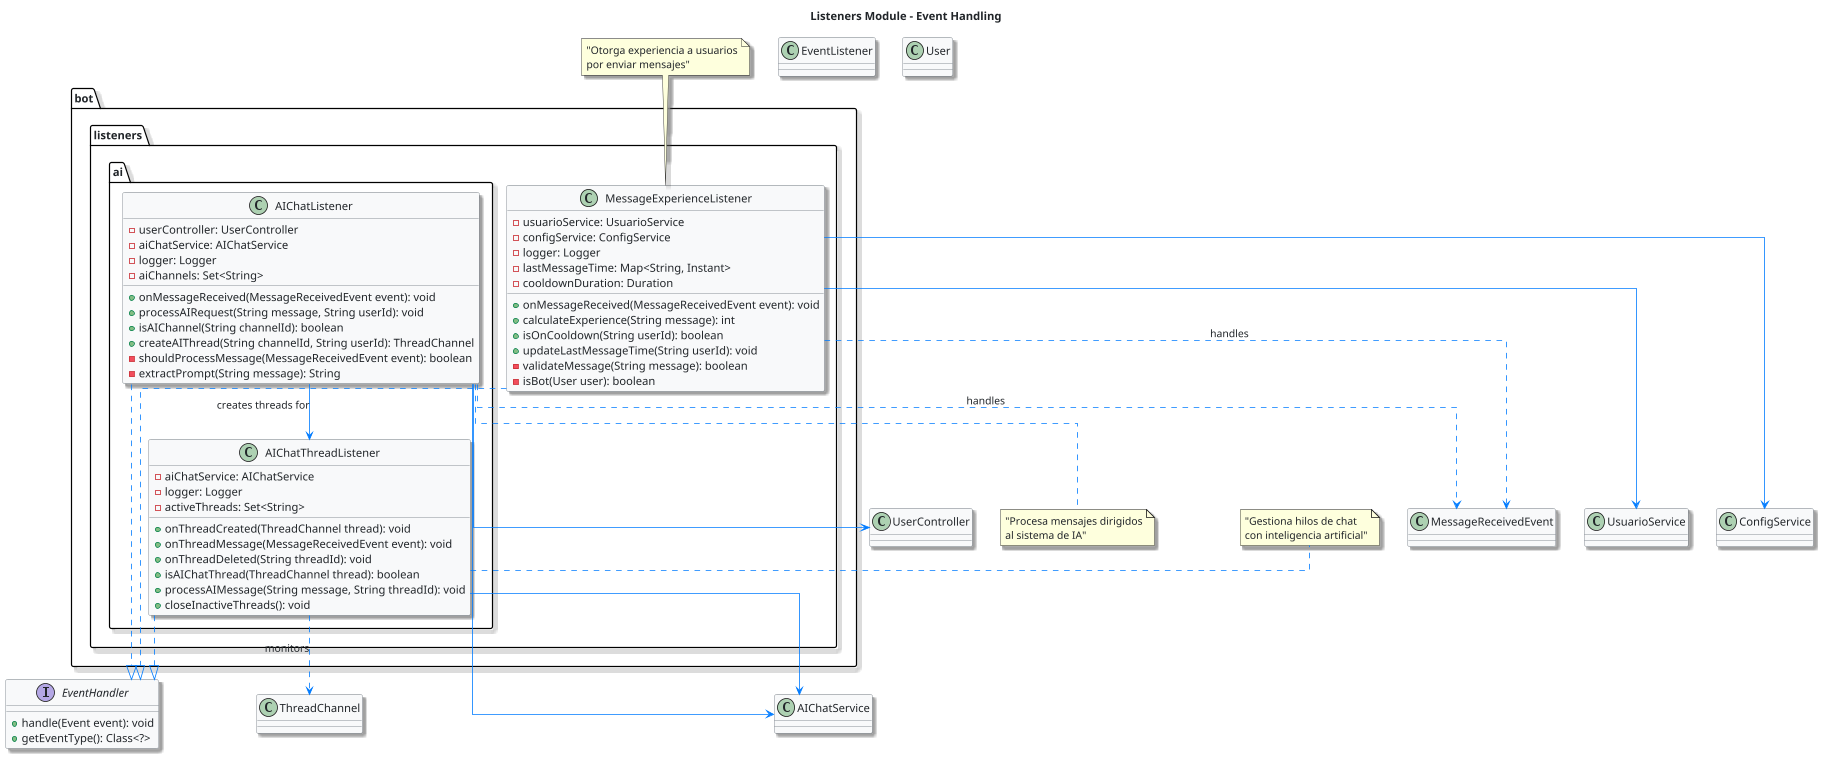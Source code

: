 @startuml Listeners_Module
scale 0.8
skinparam backgroundColor white
skinparam classBackgroundColor #f8f9fa
skinparam classBorderColor #6c757d
skinparam classFontColor #212529
skinparam interfaceFontColor #212529
skinparam interfaceBackgroundColor #fff4e6
skinparam noteFontColor #212529
skinparam packageTitleColor #495057
skinparam packageTitleFontColor #495057
skinparam defaultFontColor #212529
skinparam ArrowColor #007bff
skinparam shadowing true
skinparam linetype ortho

title Listeners Module - Event Handling

' Clases externas
class EventListener
class MessageReceivedEvent
class ThreadChannel
class User

interface EventHandler {
  +handle(Event event): void
  +getEventType(): Class<?>
}

package bot.listeners {
  class MessageExperienceListener {
    -usuarioService: UsuarioService
    -configService: ConfigService
    -logger: Logger
    -lastMessageTime: Map<String, Instant>
    -cooldownDuration: Duration
    +onMessageReceived(MessageReceivedEvent event): void
    +calculateExperience(String message): int
    +isOnCooldown(String userId): boolean
    +updateLastMessageTime(String userId): void
    -validateMessage(String message): boolean
    -isBot(User user): boolean
  }
}

package bot.listeners.ai {
  class AIChatThreadListener {
    -aiChatService: AIChatService
    -logger: Logger
    -activeThreads: Set<String>
    +onThreadCreated(ThreadChannel thread): void
    +onThreadMessage(MessageReceivedEvent event): void
    +onThreadDeleted(String threadId): void
    +isAIChatThread(ThreadChannel thread): boolean
    +processAIMessage(String message, String threadId): void
    +closeInactiveThreads(): void
  }
  
  class AIChatListener {
    -userController: UserController
    -aiChatService: AIChatService
    -logger: Logger
    -aiChannels: Set<String>
    +onMessageReceived(MessageReceivedEvent event): void
    +processAIRequest(String message, String userId): void
    +isAIChannel(String channelId): boolean
    +createAIThread(String channelId, String userId): ThreadChannel
    -shouldProcessMessage(MessageReceivedEvent event): boolean
    -extractPrompt(String message): String
  }
}

' Implementaciones de EventHandler
MessageExperienceListener ..|> EventHandler
AIChatThreadListener ..|> EventHandler
AIChatListener ..|> EventHandler

' Dependencias con servicios
MessageExperienceListener --> UsuarioService
MessageExperienceListener --> ConfigService
AIChatThreadListener --> AIChatService
AIChatListener --> UserController
AIChatListener --> AIChatService

' Relaciones con eventos externos
MessageExperienceListener ..> MessageReceivedEvent : handles
AIChatThreadListener ..> ThreadChannel : monitors
AIChatListener ..> MessageReceivedEvent : handles

' Dependencias entre listeners
AIChatListener --> AIChatThreadListener : creates threads for

note top of MessageExperienceListener : "Otorga experiencia a usuarios\npor enviar mensajes"
note right of AIChatThreadListener : "Gestiona hilos de chat\ncon inteligencia artificial"
note bottom of AIChatListener : "Procesa mensajes dirigidos\nal sistema de IA"

@enduml
